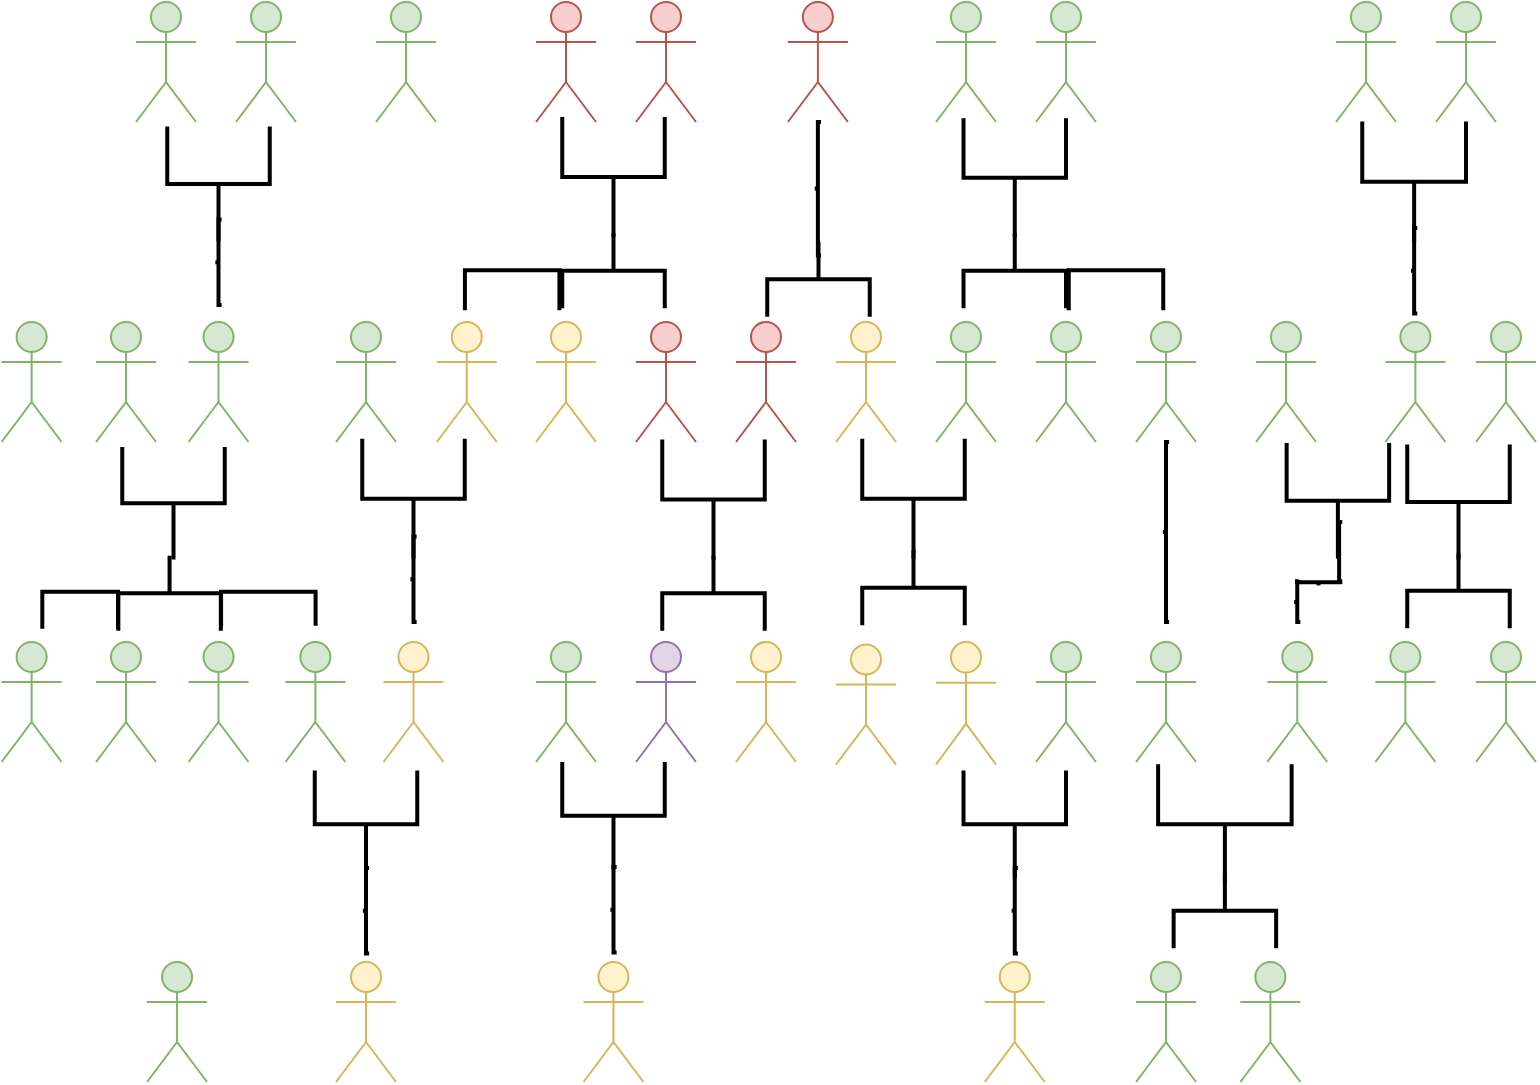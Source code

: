 <mxfile version="20.0.1" type="device"><diagram id="DD9TxKQ4ejC-mUkGg3uq" name="Page-1"><mxGraphModel dx="1422" dy="705" grid="1" gridSize="10" guides="1" tooltips="1" connect="1" arrows="1" fold="1" page="1" pageScale="1" pageWidth="827" pageHeight="1169" math="0" shadow="0"><root><mxCell id="0"/><mxCell id="1" parent="0"/><mxCell id="oW7RX47EJd2HNgfBa5a3-1" value="" style="shape=umlActor;verticalLabelPosition=bottom;verticalAlign=top;html=1;outlineConnect=0;fillColor=#d5e8d4;strokeColor=#82b366;" parent="1" vertex="1"><mxGeometry x="530" y="20" width="30" height="60" as="geometry"/></mxCell><mxCell id="oW7RX47EJd2HNgfBa5a3-2" value="" style="shape=umlActor;verticalLabelPosition=bottom;verticalAlign=top;html=1;outlineConnect=0;fillColor=#f8cecc;strokeColor=#b85450;" parent="1" vertex="1"><mxGeometry x="330" y="20" width="30" height="60" as="geometry"/></mxCell><mxCell id="oW7RX47EJd2HNgfBa5a3-3" value="" style="shape=umlActor;verticalLabelPosition=bottom;verticalAlign=top;html=1;outlineConnect=0;fillColor=#d5e8d4;strokeColor=#82b366;" parent="1" vertex="1"><mxGeometry x="680" y="20" width="30" height="60" as="geometry"/></mxCell><mxCell id="oW7RX47EJd2HNgfBa5a3-4" value="" style="shape=umlActor;verticalLabelPosition=bottom;verticalAlign=top;html=1;outlineConnect=0;fillColor=#d5e8d4;strokeColor=#82b366;" parent="1" vertex="1"><mxGeometry x="80" y="20" width="30" height="60" as="geometry"/></mxCell><mxCell id="oW7RX47EJd2HNgfBa5a3-5" value="" style="shape=umlActor;verticalLabelPosition=bottom;verticalAlign=top;html=1;outlineConnect=0;fillColor=#d5e8d4;strokeColor=#82b366;" parent="1" vertex="1"><mxGeometry x="130" y="20" width="30" height="60" as="geometry"/></mxCell><mxCell id="oW7RX47EJd2HNgfBa5a3-6" value="" style="shape=umlActor;verticalLabelPosition=bottom;verticalAlign=top;html=1;outlineConnect=0;fillColor=#f8cecc;strokeColor=#b85450;" parent="1" vertex="1"><mxGeometry x="380" y="180" width="30" height="60" as="geometry"/></mxCell><mxCell id="oW7RX47EJd2HNgfBa5a3-7" value="" style="shape=umlActor;verticalLabelPosition=bottom;verticalAlign=top;html=1;outlineConnect=0;fillColor=#d5e8d4;strokeColor=#82b366;" parent="1" vertex="1"><mxGeometry x="730" y="20" width="30" height="60" as="geometry"/></mxCell><mxCell id="oW7RX47EJd2HNgfBa5a3-8" value="" style="shape=umlActor;verticalLabelPosition=bottom;verticalAlign=top;html=1;outlineConnect=0;fillColor=#f8cecc;strokeColor=#b85450;" parent="1" vertex="1"><mxGeometry x="330" y="180" width="30" height="60" as="geometry"/></mxCell><mxCell id="oW7RX47EJd2HNgfBa5a3-9" value="" style="shape=umlActor;verticalLabelPosition=bottom;verticalAlign=top;html=1;outlineConnect=0;fillColor=#d5e8d4;strokeColor=#82b366;" parent="1" vertex="1"><mxGeometry x="530" y="180" width="30" height="60" as="geometry"/></mxCell><mxCell id="oW7RX47EJd2HNgfBa5a3-10" value="" style="shape=umlActor;verticalLabelPosition=bottom;verticalAlign=top;html=1;outlineConnect=0;fillColor=#d5e8d4;strokeColor=#82b366;" parent="1" vertex="1"><mxGeometry x="480" y="180" width="30" height="60" as="geometry"/></mxCell><mxCell id="oW7RX47EJd2HNgfBa5a3-11" value="" style="shape=umlActor;verticalLabelPosition=bottom;verticalAlign=top;html=1;outlineConnect=0;fillColor=#d5e8d4;strokeColor=#82b366;" parent="1" vertex="1"><mxGeometry x="480" y="20" width="30" height="60" as="geometry"/></mxCell><mxCell id="oW7RX47EJd2HNgfBa5a3-12" value="" style="shape=umlActor;verticalLabelPosition=bottom;verticalAlign=top;html=1;outlineConnect=0;fillColor=#f8cecc;strokeColor=#b85450;" parent="1" vertex="1"><mxGeometry x="280" y="20" width="30" height="60" as="geometry"/></mxCell><mxCell id="oW7RX47EJd2HNgfBa5a3-13" value="" style="shape=umlActor;verticalLabelPosition=bottom;verticalAlign=top;html=1;outlineConnect=0;fillColor=#d5e8d4;strokeColor=#82b366;" parent="1" vertex="1"><mxGeometry x="106.25" y="340" width="30" height="60" as="geometry"/></mxCell><mxCell id="oW7RX47EJd2HNgfBa5a3-28" value="" style="shape=umlActor;verticalLabelPosition=bottom;verticalAlign=top;html=1;outlineConnect=0;fillColor=#d5e8d4;strokeColor=#82b366;" parent="1" vertex="1"><mxGeometry x="750" y="180" width="30" height="60" as="geometry"/></mxCell><mxCell id="oW7RX47EJd2HNgfBa5a3-29" value="" style="shape=umlActor;verticalLabelPosition=bottom;verticalAlign=top;html=1;outlineConnect=0;fillColor=#d5e8d4;strokeColor=#82b366;" parent="1" vertex="1"><mxGeometry x="704.69" y="180" width="30" height="60" as="geometry"/></mxCell><mxCell id="oW7RX47EJd2HNgfBa5a3-30" value="" style="shape=umlActor;verticalLabelPosition=bottom;verticalAlign=top;html=1;outlineConnect=0;fillColor=#d5e8d4;strokeColor=#82b366;" parent="1" vertex="1"><mxGeometry x="580" y="340" width="30" height="60" as="geometry"/></mxCell><mxCell id="oW7RX47EJd2HNgfBa5a3-31" value="" style="shape=umlActor;verticalLabelPosition=bottom;verticalAlign=top;html=1;outlineConnect=0;fillColor=#d5e8d4;strokeColor=#82b366;" parent="1" vertex="1"><mxGeometry x="154.68" y="340" width="30" height="60" as="geometry"/></mxCell><mxCell id="oW7RX47EJd2HNgfBa5a3-32" value="" style="shape=umlActor;verticalLabelPosition=bottom;verticalAlign=top;html=1;outlineConnect=0;fillColor=#d5e8d4;strokeColor=#82b366;" parent="1" vertex="1"><mxGeometry x="750" y="340" width="30" height="60" as="geometry"/></mxCell><mxCell id="oW7RX47EJd2HNgfBa5a3-38" value="" style="shape=umlActor;verticalLabelPosition=bottom;verticalAlign=top;html=1;outlineConnect=0;fillColor=#fff2cc;strokeColor=#d6b656;" parent="1" vertex="1"><mxGeometry x="280" y="180" width="30" height="60" as="geometry"/></mxCell><mxCell id="oW7RX47EJd2HNgfBa5a3-39" value="" style="shape=umlActor;verticalLabelPosition=bottom;verticalAlign=top;html=1;outlineConnect=0;fillColor=#d5e8d4;strokeColor=#82b366;" parent="1" vertex="1"><mxGeometry x="106.25" y="180" width="30" height="60" as="geometry"/></mxCell><mxCell id="oW7RX47EJd2HNgfBa5a3-40" value="" style="shape=umlActor;verticalLabelPosition=bottom;verticalAlign=top;html=1;outlineConnect=0;fillColor=#d5e8d4;strokeColor=#82b366;" parent="1" vertex="1"><mxGeometry x="12.82" y="340" width="30" height="60" as="geometry"/></mxCell><mxCell id="oW7RX47EJd2HNgfBa5a3-41" value="" style="shape=umlActor;verticalLabelPosition=bottom;verticalAlign=top;html=1;outlineConnect=0;fillColor=#d5e8d4;strokeColor=#82b366;" parent="1" vertex="1"><mxGeometry x="60" y="180" width="30" height="60" as="geometry"/></mxCell><mxCell id="oW7RX47EJd2HNgfBa5a3-42" value="" style="shape=umlActor;verticalLabelPosition=bottom;verticalAlign=top;html=1;outlineConnect=0;fillColor=#d5e8d4;strokeColor=#82b366;" parent="1" vertex="1"><mxGeometry x="60" y="340" width="30" height="60" as="geometry"/></mxCell><mxCell id="oW7RX47EJd2HNgfBa5a3-46" value="" style="strokeWidth=2;html=1;shape=mxgraph.flowchart.annotation_2;align=left;labelPosition=right;pointerEvents=1;rotation=-90;" parent="1" vertex="1"><mxGeometry x="688.91" y="83.91" width="60.31" height="51.88" as="geometry"/></mxCell><mxCell id="oW7RX47EJd2HNgfBa5a3-47" value="" style="strokeWidth=2;html=1;shape=mxgraph.flowchart.annotation_2;align=left;labelPosition=right;pointerEvents=1;rotation=-90;" parent="1" vertex="1"><mxGeometry x="489.7" y="82.2" width="59.37" height="51.25" as="geometry"/></mxCell><mxCell id="oW7RX47EJd2HNgfBa5a3-48" value="" style="strokeWidth=2;html=1;shape=mxgraph.flowchart.annotation_2;align=left;labelPosition=right;pointerEvents=1;rotation=-90;" parent="1" vertex="1"><mxGeometry x="92.5" y="85.32" width="57.5" height="51.25" as="geometry"/></mxCell><mxCell id="oW7RX47EJd2HNgfBa5a3-49" value="" style="strokeWidth=2;html=1;shape=mxgraph.flowchart.annotation_2;align=left;labelPosition=right;pointerEvents=1;rotation=-90;fillColor=#f5f5f5;strokeColor=#000000;fontColor=#333333;" parent="1" vertex="1"><mxGeometry x="288.75" y="81.88" width="60" height="51.25" as="geometry"/></mxCell><mxCell id="oW7RX47EJd2HNgfBa5a3-50" value="" style="strokeWidth=2;html=1;shape=mxgraph.flowchart.annotation_2;align=left;labelPosition=right;pointerEvents=1;rotation=-90;" parent="1" vertex="1"><mxGeometry x="712.5" y="244.38" width="57.5" height="51.25" as="geometry"/></mxCell><mxCell id="oW7RX47EJd2HNgfBa5a3-51" value="" style="strokeWidth=2;html=1;shape=mxgraph.flowchart.annotation_2;align=left;labelPosition=right;pointerEvents=1;rotation=90;" parent="1" vertex="1"><mxGeometry x="300" y="128.75" width="37.5" height="51.25" as="geometry"/></mxCell><mxCell id="oW7RX47EJd2HNgfBa5a3-54" value="" style="strokeWidth=2;html=1;shape=mxgraph.flowchart.annotation_2;align=left;labelPosition=right;pointerEvents=1;rotation=0;" parent="1" vertex="1"><mxGeometry x="119.69" y="128.75" width="3.12" height="42.81" as="geometry"/></mxCell><mxCell id="oW7RX47EJd2HNgfBa5a3-55" value="" style="strokeWidth=2;html=1;shape=mxgraph.flowchart.annotation_2;align=left;labelPosition=right;pointerEvents=1;rotation=90;" parent="1" vertex="1"><mxGeometry x="500.63" y="128.75" width="37.5" height="51.25" as="geometry"/></mxCell><mxCell id="oW7RX47EJd2HNgfBa5a3-58" value="" style="strokeWidth=2;html=1;shape=mxgraph.flowchart.annotation_1;align=left;pointerEvents=1;rotation=90;" parent="1" vertex="1"><mxGeometry x="258.08" y="140.44" width="20" height="47.26" as="geometry"/></mxCell><mxCell id="oW7RX47EJd2HNgfBa5a3-59" value="" style="shape=umlActor;verticalLabelPosition=bottom;verticalAlign=top;html=1;outlineConnect=0;fillColor=#fff2cc;strokeColor=#d6b656;" parent="1" vertex="1"><mxGeometry x="230.39" y="180" width="30" height="60" as="geometry"/></mxCell><mxCell id="oW7RX47EJd2HNgfBa5a3-60" value="" style="strokeWidth=2;html=1;shape=mxgraph.flowchart.annotation_2;align=left;labelPosition=right;pointerEvents=1;rotation=-90;fillColor=#000000;strokeColor=#000000;" parent="1" vertex="1"><mxGeometry x="338.75" y="243.13" width="60" height="51.25" as="geometry"/></mxCell><mxCell id="oW7RX47EJd2HNgfBa5a3-61" value="" style="strokeWidth=2;html=1;shape=mxgraph.flowchart.annotation_2;align=left;labelPosition=right;pointerEvents=1;rotation=-90;" parent="1" vertex="1"><mxGeometry x="70.63" y="245.01" width="56.25" height="51.25" as="geometry"/></mxCell><mxCell id="oW7RX47EJd2HNgfBa5a3-62" value="" style="strokeWidth=2;html=1;shape=mxgraph.flowchart.annotation_1;align=left;pointerEvents=1;rotation=90;" parent="1" vertex="1"><mxGeometry x="560" y="140.44" width="20" height="47.26" as="geometry"/></mxCell><mxCell id="oW7RX47EJd2HNgfBa5a3-63" value="" style="strokeWidth=2;html=1;shape=mxgraph.flowchart.annotation_1;align=left;pointerEvents=1;rotation=90;" parent="1" vertex="1"><mxGeometry x="137.66" y="299.75" width="17.02" height="47.26" as="geometry"/></mxCell><mxCell id="oW7RX47EJd2HNgfBa5a3-64" value="" style="strokeWidth=2;html=1;shape=mxgraph.flowchart.annotation_2;align=left;labelPosition=right;pointerEvents=1;rotation=90;" parent="1" vertex="1"><mxGeometry x="78.03" y="290" width="37.5" height="51.25" as="geometry"/></mxCell><mxCell id="oW7RX47EJd2HNgfBa5a3-65" value="" style="strokeWidth=2;html=1;shape=mxgraph.flowchart.annotation_1;align=left;pointerEvents=1;rotation=90;" parent="1" vertex="1"><mxGeometry x="42.82" y="305.2" width="18.55" height="37.88" as="geometry"/></mxCell><mxCell id="oW7RX47EJd2HNgfBa5a3-66" value="" style="shape=umlActor;verticalLabelPosition=bottom;verticalAlign=top;html=1;outlineConnect=0;fillColor=#fff2cc;strokeColor=#d6b656;" parent="1" vertex="1"><mxGeometry x="430" y="180" width="30" height="60" as="geometry"/></mxCell><mxCell id="oW7RX47EJd2HNgfBa5a3-67" value="" style="shape=umlActor;verticalLabelPosition=bottom;verticalAlign=top;html=1;outlineConnect=0;fillColor=#d5e8d4;strokeColor=#82b366;" parent="1" vertex="1"><mxGeometry x="280" y="340" width="30" height="60" as="geometry"/></mxCell><mxCell id="oW7RX47EJd2HNgfBa5a3-68" value="" style="shape=umlActor;verticalLabelPosition=bottom;verticalAlign=top;html=1;outlineConnect=0;fillColor=#e1d5e7;strokeColor=#9673a6;" parent="1" vertex="1"><mxGeometry x="330" y="340" width="30" height="60" as="geometry"/></mxCell><mxCell id="oW7RX47EJd2HNgfBa5a3-69" value="" style="shape=umlActor;verticalLabelPosition=bottom;verticalAlign=top;html=1;outlineConnect=0;fillColor=#d5e8d4;strokeColor=#82b366;" parent="1" vertex="1"><mxGeometry x="580" y="180" width="30" height="60" as="geometry"/></mxCell><mxCell id="oW7RX47EJd2HNgfBa5a3-70" value="" style="shape=umlActor;verticalLabelPosition=bottom;verticalAlign=top;html=1;outlineConnect=0;fillColor=#fff2cc;strokeColor=#d6b656;" parent="1" vertex="1"><mxGeometry x="180.01" y="500" width="30" height="60" as="geometry"/></mxCell><mxCell id="oW7RX47EJd2HNgfBa5a3-71" value="" style="shape=umlActor;verticalLabelPosition=bottom;verticalAlign=top;html=1;outlineConnect=0;fillColor=#fff2cc;strokeColor=#d6b656;" parent="1" vertex="1"><mxGeometry x="203.75" y="340" width="30" height="60" as="geometry"/></mxCell><mxCell id="oW7RX47EJd2HNgfBa5a3-72" value="" style="shape=umlActor;verticalLabelPosition=bottom;verticalAlign=top;html=1;outlineConnect=0;fillColor=#d5e8d4;strokeColor=#82b366;" parent="1" vertex="1"><mxGeometry x="645.63" y="340" width="30" height="60" as="geometry"/></mxCell><mxCell id="oW7RX47EJd2HNgfBa5a3-73" value="" style="shape=umlActor;verticalLabelPosition=bottom;verticalAlign=top;html=1;outlineConnect=0;fillColor=#d5e8d4;strokeColor=#82b366;" parent="1" vertex="1"><mxGeometry x="699.69" y="340" width="30" height="60" as="geometry"/></mxCell><mxCell id="oW7RX47EJd2HNgfBa5a3-74" value="" style="shape=umlActor;verticalLabelPosition=bottom;verticalAlign=top;html=1;outlineConnect=0;fillColor=#d5e8d4;strokeColor=#82b366;" parent="1" vertex="1"><mxGeometry x="640" y="180" width="30" height="60" as="geometry"/></mxCell><mxCell id="oW7RX47EJd2HNgfBa5a3-76" value="" style="strokeWidth=2;html=1;shape=mxgraph.flowchart.annotation_2;align=left;labelPosition=right;pointerEvents=1;rotation=0;" parent="1" vertex="1"><mxGeometry x="717.51" y="132.97" width="3.12" height="42.81" as="geometry"/></mxCell><mxCell id="oW7RX47EJd2HNgfBa5a3-77" value="" style="strokeWidth=2;html=1;shape=mxgraph.flowchart.annotation_2;align=left;labelPosition=right;pointerEvents=1;rotation=-90;" parent="1" vertex="1"><mxGeometry x="652.04" y="243.79" width="57.81" height="51.25" as="geometry"/></mxCell><mxCell id="oW7RX47EJd2HNgfBa5a3-78" value="" style="strokeWidth=2;html=1;shape=mxgraph.flowchart.annotation_2;align=left;labelPosition=right;pointerEvents=1;rotation=90;" parent="1" vertex="1"><mxGeometry x="722.5" y="288.75" width="37.5" height="51.25" as="geometry"/></mxCell><mxCell id="oW7RX47EJd2HNgfBa5a3-79" value="" style="strokeWidth=2;html=1;shape=mxgraph.flowchart.annotation_2;align=left;labelPosition=right;pointerEvents=1;rotation=0;" parent="1" vertex="1"><mxGeometry x="680" y="280" width="3.12" height="30" as="geometry"/></mxCell><mxCell id="oW7RX47EJd2HNgfBa5a3-80" value="" style="strokeWidth=2;html=1;shape=mxgraph.flowchart.annotation_2;align=left;labelPosition=right;pointerEvents=1;rotation=-90;" parent="1" vertex="1"><mxGeometry x="669.7" y="299.38" width="3.12" height="21.56" as="geometry"/></mxCell><mxCell id="oW7RX47EJd2HNgfBa5a3-81" value="" style="strokeWidth=2;html=1;shape=mxgraph.flowchart.annotation_2;align=left;labelPosition=right;pointerEvents=1;rotation=0;" parent="1" vertex="1"><mxGeometry x="659.07" y="310" width="3.12" height="20" as="geometry"/></mxCell><mxCell id="oW7RX47EJd2HNgfBa5a3-82" value="" style="shape=umlActor;verticalLabelPosition=bottom;verticalAlign=top;html=1;outlineConnect=0;fillColor=#d5e8d4;strokeColor=#82b366;" parent="1" vertex="1"><mxGeometry x="180" y="180" width="30" height="60" as="geometry"/></mxCell><mxCell id="oW7RX47EJd2HNgfBa5a3-83" value="" style="strokeWidth=2;html=1;shape=mxgraph.flowchart.annotation_2;align=left;labelPosition=right;pointerEvents=1;rotation=-90;" parent="1" vertex="1"><mxGeometry x="188.75" y="242.7" width="60" height="51.25" as="geometry"/></mxCell><mxCell id="oW7RX47EJd2HNgfBa5a3-84" value="" style="strokeWidth=2;html=1;shape=mxgraph.flowchart.annotation_2;align=left;labelPosition=right;pointerEvents=1;rotation=-90;" parent="1" vertex="1"><mxGeometry x="168.13" y="405.51" width="53.75" height="51.25" as="geometry"/></mxCell><mxCell id="oW7RX47EJd2HNgfBa5a3-85" value="" style="strokeWidth=2;html=1;shape=mxgraph.flowchart.annotation_2;align=left;labelPosition=right;pointerEvents=1;rotation=0;" parent="1" vertex="1"><mxGeometry x="217.19" y="287.19" width="3.12" height="42.81" as="geometry"/></mxCell><mxCell id="oW7RX47EJd2HNgfBa5a3-86" value="" style="strokeWidth=2;html=1;shape=mxgraph.flowchart.annotation_2;align=left;labelPosition=right;pointerEvents=1;rotation=0;" parent="1" vertex="1"><mxGeometry x="593.44" y="240" width="3.12" height="90" as="geometry"/></mxCell><mxCell id="oW7RX47EJd2HNgfBa5a3-88" value="" style="strokeWidth=2;html=1;shape=mxgraph.flowchart.annotation_2;align=left;labelPosition=right;pointerEvents=1;rotation=-90;" parent="1" vertex="1"><mxGeometry x="438.75" y="242.7" width="60" height="51.25" as="geometry"/></mxCell><mxCell id="oW7RX47EJd2HNgfBa5a3-89" value="" style="strokeWidth=2;html=1;shape=mxgraph.flowchart.annotation_2;align=left;labelPosition=right;pointerEvents=1;rotation=90;" parent="1" vertex="1"><mxGeometry x="350" y="290" width="37.5" height="51.25" as="geometry"/></mxCell><mxCell id="oW7RX47EJd2HNgfBa5a3-90" value="" style="shape=umlActor;verticalLabelPosition=bottom;verticalAlign=top;html=1;outlineConnect=0;fillColor=#d5e8d4;strokeColor=#82b366;" parent="1" vertex="1"><mxGeometry x="200" y="20" width="30" height="60" as="geometry"/></mxCell><mxCell id="oW7RX47EJd2HNgfBa5a3-91" value="" style="shape=umlActor;verticalLabelPosition=bottom;verticalAlign=top;html=1;outlineConnect=0;fillColor=#f8cecc;strokeColor=#b85450;" parent="1" vertex="1"><mxGeometry x="405.94" y="20" width="30" height="60" as="geometry"/></mxCell><mxCell id="oW7RX47EJd2HNgfBa5a3-92" value="" style="shape=umlActor;verticalLabelPosition=bottom;verticalAlign=top;html=1;outlineConnect=0;fillColor=#fff2cc;strokeColor=#d6b656;" parent="1" vertex="1"><mxGeometry x="380" y="340.0" width="30" height="60" as="geometry"/></mxCell><mxCell id="oW7RX47EJd2HNgfBa5a3-94" value="" style="strokeWidth=2;html=1;shape=mxgraph.flowchart.annotation_2;align=left;labelPosition=right;pointerEvents=1;rotation=0;fillColor=#f5f5f5;strokeColor=#000000;fontColor=#333333;" parent="1" vertex="1"><mxGeometry x="419.38" y="80" width="3.12" height="66.57" as="geometry"/></mxCell><mxCell id="oW7RX47EJd2HNgfBa5a3-95" value="" style="strokeWidth=2;html=1;shape=mxgraph.flowchart.annotation_2;align=left;labelPosition=right;pointerEvents=1;rotation=90;" parent="1" vertex="1"><mxGeometry x="402.5" y="132.97" width="37.5" height="51.25" as="geometry"/></mxCell><mxCell id="oW7RX47EJd2HNgfBa5a3-96" value="" style="shape=umlActor;verticalLabelPosition=bottom;verticalAlign=top;html=1;outlineConnect=0;fillColor=#d5e8d4;strokeColor=#82b366;" parent="1" vertex="1"><mxGeometry x="85.53" y="500" width="30" height="60" as="geometry"/></mxCell><mxCell id="oW7RX47EJd2HNgfBa5a3-97" value="" style="shape=umlActor;verticalLabelPosition=bottom;verticalAlign=top;html=1;outlineConnect=0;fillColor=#fff2cc;strokeColor=#d6b656;" parent="1" vertex="1"><mxGeometry x="430" y="341.25" width="30" height="60" as="geometry"/></mxCell><mxCell id="oW7RX47EJd2HNgfBa5a3-103" value="" style="shape=umlActor;verticalLabelPosition=bottom;verticalAlign=top;html=1;outlineConnect=0;fillColor=#fff2cc;strokeColor=#d6b656;" parent="1" vertex="1"><mxGeometry x="480" y="340" width="30" height="61.25" as="geometry"/></mxCell><mxCell id="oW7RX47EJd2HNgfBa5a3-104" value="" style="strokeWidth=2;html=1;shape=mxgraph.flowchart.annotation_2;align=left;labelPosition=right;pointerEvents=1;rotation=90;" parent="1" vertex="1"><mxGeometry x="450" y="287.19" width="37.5" height="51.25" as="geometry"/></mxCell><mxCell id="oW7RX47EJd2HNgfBa5a3-105" value="" style="strokeWidth=2;html=1;shape=mxgraph.flowchart.annotation_2;align=left;labelPosition=right;pointerEvents=1;rotation=-90;" parent="1" vertex="1"><mxGeometry x="291.87" y="401.25" width="53.75" height="51.25" as="geometry"/></mxCell><mxCell id="oW7RX47EJd2HNgfBa5a3-106" value="" style="shape=umlActor;verticalLabelPosition=bottom;verticalAlign=top;html=1;outlineConnect=0;fillColor=#fff2cc;strokeColor=#d6b656;" parent="1" vertex="1"><mxGeometry x="303.74" y="500" width="30" height="60" as="geometry"/></mxCell><mxCell id="oW7RX47EJd2HNgfBa5a3-107" value="" style="shape=umlActor;verticalLabelPosition=bottom;verticalAlign=top;html=1;outlineConnect=0;fillColor=#fff2cc;strokeColor=#d6b656;" parent="1" vertex="1"><mxGeometry x="504.38" y="500" width="30" height="60" as="geometry"/></mxCell><mxCell id="oW7RX47EJd2HNgfBa5a3-108" value="" style="shape=umlActor;verticalLabelPosition=bottom;verticalAlign=top;html=1;outlineConnect=0;fillColor=#d5e8d4;strokeColor=#82b366;" parent="1" vertex="1"><mxGeometry x="580" y="500" width="30" height="60" as="geometry"/></mxCell><mxCell id="oW7RX47EJd2HNgfBa5a3-109" value="" style="shape=umlActor;verticalLabelPosition=bottom;verticalAlign=top;html=1;outlineConnect=0;fillColor=#d5e8d4;strokeColor=#82b366;" parent="1" vertex="1"><mxGeometry x="530" y="340" width="30" height="60" as="geometry"/></mxCell><mxCell id="oW7RX47EJd2HNgfBa5a3-110" value="" style="shape=umlActor;verticalLabelPosition=bottom;verticalAlign=top;html=1;outlineConnect=0;fillColor=#d5e8d4;strokeColor=#82b366;" parent="1" vertex="1"><mxGeometry x="632.19" y="500" width="30" height="60" as="geometry"/></mxCell><mxCell id="oW7RX47EJd2HNgfBa5a3-111" value="" style="strokeWidth=2;html=1;shape=mxgraph.flowchart.annotation_2;align=left;labelPosition=right;pointerEvents=1;rotation=-90;" parent="1" vertex="1"><mxGeometry x="594.44" y="397.75" width="60" height="66.76" as="geometry"/></mxCell><mxCell id="oW7RX47EJd2HNgfBa5a3-113" value="" style="strokeWidth=2;html=1;shape=mxgraph.flowchart.annotation_2;align=left;labelPosition=right;pointerEvents=1;rotation=90;" parent="1" vertex="1"><mxGeometry x="605.69" y="448.75" width="37.5" height="51.25" as="geometry"/></mxCell><mxCell id="oW7RX47EJd2HNgfBa5a3-116" value="" style="strokeWidth=2;html=1;shape=mxgraph.flowchart.annotation_2;align=left;labelPosition=right;pointerEvents=1;rotation=-90;" parent="1" vertex="1"><mxGeometry x="492.51" y="405.5" width="53.75" height="51.25" as="geometry"/></mxCell><mxCell id="oW7RX47EJd2HNgfBa5a3-117" value="" style="strokeWidth=2;html=1;shape=mxgraph.flowchart.annotation_2;align=left;labelPosition=right;pointerEvents=1;rotation=0;" parent="1" vertex="1"><mxGeometry x="517.82" y="452.97" width="3.12" height="42.81" as="geometry"/></mxCell><mxCell id="oW7RX47EJd2HNgfBa5a3-118" value="" style="shape=umlActor;verticalLabelPosition=bottom;verticalAlign=top;html=1;outlineConnect=0;fillColor=#d5e8d4;strokeColor=#82b366;" parent="1" vertex="1"><mxGeometry x="12.82" y="180" width="30" height="60" as="geometry"/></mxCell><mxCell id="oW7RX47EJd2HNgfBa5a3-119" value="" style="strokeWidth=2;html=1;shape=mxgraph.flowchart.annotation_2;align=left;labelPosition=right;pointerEvents=1;rotation=0;" parent="1" vertex="1"><mxGeometry x="317.19" y="452.5" width="3.12" height="42.81" as="geometry"/></mxCell><mxCell id="oW7RX47EJd2HNgfBa5a3-120" value="" style="strokeWidth=2;html=1;shape=mxgraph.flowchart.annotation_2;align=left;labelPosition=right;pointerEvents=1;rotation=0;" parent="1" vertex="1"><mxGeometry x="193.44" y="452.97" width="3.12" height="42.81" as="geometry"/></mxCell></root></mxGraphModel></diagram></mxfile>